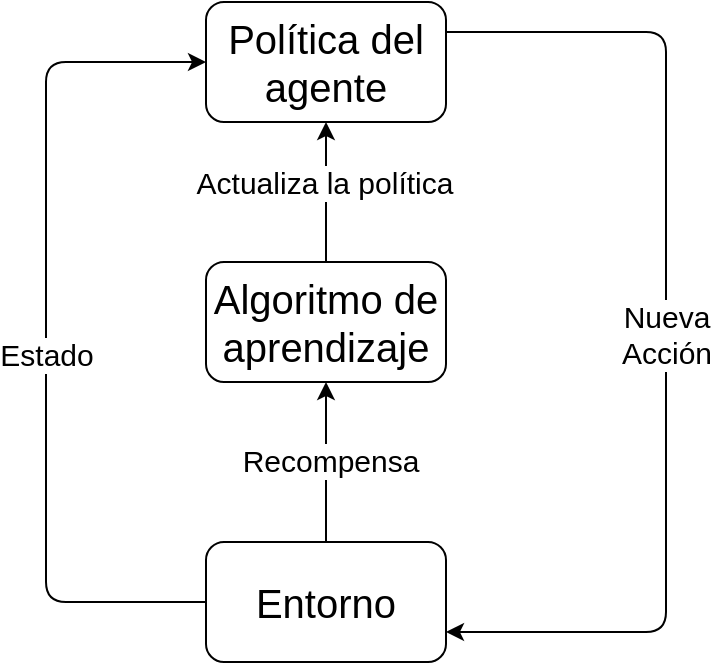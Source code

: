 <mxfile>
    <diagram id="Ggfa0ExrITa9HTk6iEmF" name="Página-1">
        <mxGraphModel dx="426" dy="457" grid="1" gridSize="10" guides="1" tooltips="1" connect="1" arrows="1" fold="1" page="1" pageScale="1" pageWidth="827" pageHeight="1169" math="0" shadow="0">
            <root>
                <mxCell id="0"/>
                <mxCell id="1" parent="0"/>
                <mxCell id="2" value="Política del agente" style="rounded=1;whiteSpace=wrap;html=1;fontSize=20;" vertex="1" parent="1">
                    <mxGeometry x="180" y="80" width="120" height="60" as="geometry"/>
                </mxCell>
                <mxCell id="13" style="edgeStyle=none;html=1;entryX=0.5;entryY=1;entryDx=0;entryDy=0;" edge="1" parent="1" source="4" target="11">
                    <mxGeometry relative="1" as="geometry"/>
                </mxCell>
                <mxCell id="16" value="&lt;span style=&quot;color: rgb(0, 0, 0);&quot;&gt;Recompensa&lt;/span&gt;" style="edgeLabel;html=1;align=center;verticalAlign=middle;resizable=0;points=[];fontSize=15;" vertex="1" connectable="0" parent="13">
                    <mxGeometry x="0.04" y="-2" relative="1" as="geometry">
                        <mxPoint as="offset"/>
                    </mxGeometry>
                </mxCell>
                <mxCell id="4" value="Entorno" style="rounded=1;whiteSpace=wrap;html=1;fontSize=20;" vertex="1" parent="1">
                    <mxGeometry x="180" y="350" width="120" height="60" as="geometry"/>
                </mxCell>
                <mxCell id="6" style="edgeStyle=elbowEdgeStyle;html=1;entryX=1;entryY=0.75;entryDx=0;entryDy=0;elbow=vertical;exitX=1;exitY=0.25;exitDx=0;exitDy=0;" edge="1" parent="1" source="2" target="4">
                    <mxGeometry relative="1" as="geometry">
                        <mxPoint x="310" y="90" as="sourcePoint"/>
                        <mxPoint x="310" y="120" as="targetPoint"/>
                        <Array as="points">
                            <mxPoint x="410" y="170"/>
                        </Array>
                    </mxGeometry>
                </mxCell>
                <mxCell id="8" value="Nueva&lt;div&gt;Acción&lt;/div&gt;" style="edgeLabel;html=1;align=center;verticalAlign=middle;resizable=0;points=[];fontSize=15;" vertex="1" connectable="0" parent="6">
                    <mxGeometry x="0.116" y="-4" relative="1" as="geometry">
                        <mxPoint x="4" y="-29" as="offset"/>
                    </mxGeometry>
                </mxCell>
                <mxCell id="14" style="edgeStyle=none;html=1;entryX=0.5;entryY=1;entryDx=0;entryDy=0;" edge="1" parent="1" source="11" target="2">
                    <mxGeometry relative="1" as="geometry">
                        <mxPoint x="250" y="170" as="targetPoint"/>
                    </mxGeometry>
                </mxCell>
                <mxCell id="15" value="Actualiza la política" style="edgeLabel;html=1;align=center;verticalAlign=middle;resizable=0;points=[];fontSize=15;" vertex="1" connectable="0" parent="14">
                    <mxGeometry x="0.145" y="1" relative="1" as="geometry">
                        <mxPoint as="offset"/>
                    </mxGeometry>
                </mxCell>
                <mxCell id="11" value="Algoritmo de aprendizaje" style="rounded=1;whiteSpace=wrap;html=1;fontSize=20;" vertex="1" parent="1">
                    <mxGeometry x="180" y="210" width="120" height="60" as="geometry"/>
                </mxCell>
                <mxCell id="18" style="edgeStyle=elbowEdgeStyle;html=1;elbow=vertical;exitX=0;exitY=0.5;exitDx=0;exitDy=0;entryX=0;entryY=0.5;entryDx=0;entryDy=0;" edge="1" parent="1" source="4" target="2">
                    <mxGeometry relative="1" as="geometry">
                        <mxPoint x="310" y="105" as="sourcePoint"/>
                        <mxPoint x="130" y="380" as="targetPoint"/>
                        <Array as="points">
                            <mxPoint x="100" y="250"/>
                        </Array>
                    </mxGeometry>
                </mxCell>
                <mxCell id="19" value="Estado" style="edgeLabel;html=1;align=center;verticalAlign=middle;resizable=0;points=[];fontSize=15;" vertex="1" connectable="0" parent="18">
                    <mxGeometry x="0.116" y="-4" relative="1" as="geometry">
                        <mxPoint x="-4" y="36" as="offset"/>
                    </mxGeometry>
                </mxCell>
            </root>
        </mxGraphModel>
    </diagram>
</mxfile>